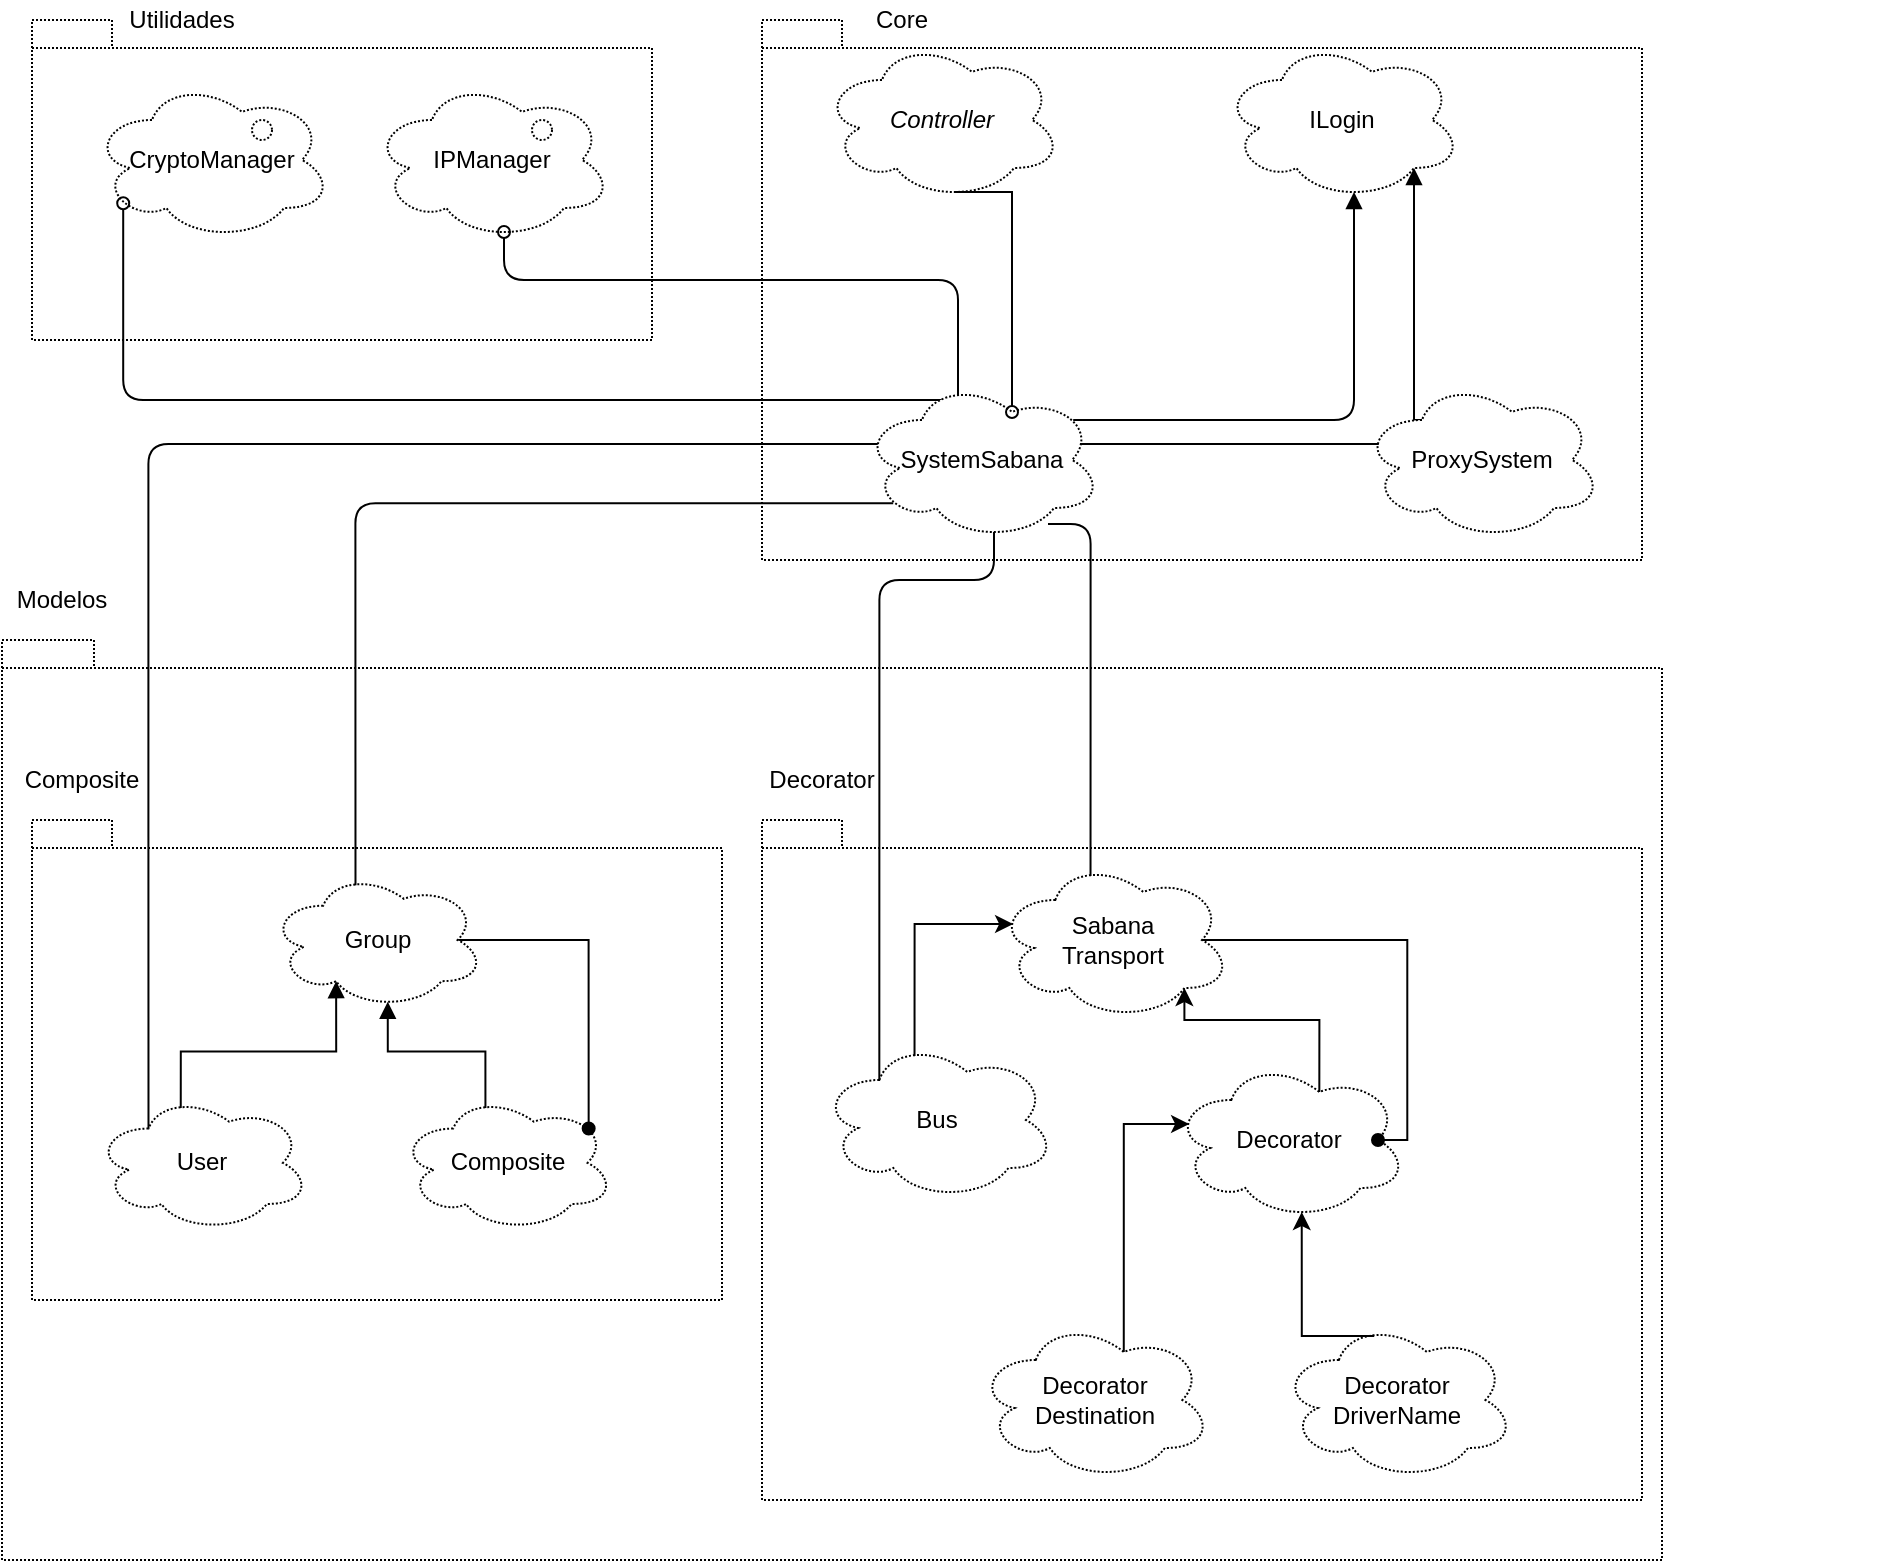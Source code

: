 <mxfile version="13.0.9" type="device"><diagram id="T1mjFjCVKs7ebCC6Nwuc" name="Page-1"><mxGraphModel dx="1355" dy="776" grid="1" gridSize="10" guides="1" tooltips="1" connect="1" arrows="1" fold="1" page="1" pageScale="1" pageWidth="850" pageHeight="1100" math="0" shadow="0"><root><mxCell id="0"/><mxCell id="1" parent="0"/><mxCell id="G5-fmXnS_2L6LkJentsp-80" value="" style="shape=folder;fontStyle=1;spacingTop=10;tabWidth=40;tabHeight=14;tabPosition=left;html=1;dashed=1;dashPattern=1 1;" vertex="1" parent="1"><mxGeometry x="10" y="320" width="830" height="460" as="geometry"/></mxCell><mxCell id="G5-fmXnS_2L6LkJentsp-72" value="" style="shape=folder;fontStyle=1;spacingTop=10;tabWidth=40;tabHeight=14;tabPosition=left;html=1;dashed=1;dashPattern=1 1;" vertex="1" parent="1"><mxGeometry x="390" y="10" width="440" height="270" as="geometry"/></mxCell><mxCell id="G5-fmXnS_2L6LkJentsp-55" value="" style="group" vertex="1" connectable="0" parent="1"><mxGeometry x="25" y="10" width="310" height="160" as="geometry"/></mxCell><mxCell id="G5-fmXnS_2L6LkJentsp-54" value="" style="shape=folder;fontStyle=1;spacingTop=10;tabWidth=40;tabHeight=14;tabPosition=left;html=1;dashed=1;dashPattern=1 1;" vertex="1" parent="G5-fmXnS_2L6LkJentsp-55"><mxGeometry width="310" height="160" as="geometry"/></mxCell><mxCell id="G5-fmXnS_2L6LkJentsp-8" value="" style="group" vertex="1" connectable="0" parent="G5-fmXnS_2L6LkJentsp-55"><mxGeometry x="170" y="30" width="120" height="80" as="geometry"/></mxCell><mxCell id="G5-fmXnS_2L6LkJentsp-3" value="&lt;div&gt;IPManager&lt;/div&gt;" style="ellipse;shape=cloud;whiteSpace=wrap;html=1;dashed=1;dashPattern=1 1;" vertex="1" parent="G5-fmXnS_2L6LkJentsp-8"><mxGeometry width="120" height="80" as="geometry"/></mxCell><mxCell id="G5-fmXnS_2L6LkJentsp-2" value="" style="ellipse;whiteSpace=wrap;html=1;aspect=fixed;dashed=1;dashPattern=1 1;" vertex="1" parent="G5-fmXnS_2L6LkJentsp-8"><mxGeometry x="80" y="20" width="10" height="10" as="geometry"/></mxCell><mxCell id="G5-fmXnS_2L6LkJentsp-51" value="" style="group" vertex="1" connectable="0" parent="G5-fmXnS_2L6LkJentsp-55"><mxGeometry x="30" y="30" width="120" height="80" as="geometry"/></mxCell><mxCell id="G5-fmXnS_2L6LkJentsp-52" value="CryptoManager" style="ellipse;shape=cloud;whiteSpace=wrap;html=1;dashed=1;dashPattern=1 1;" vertex="1" parent="G5-fmXnS_2L6LkJentsp-51"><mxGeometry width="120" height="80" as="geometry"/></mxCell><mxCell id="G5-fmXnS_2L6LkJentsp-53" value="" style="ellipse;whiteSpace=wrap;html=1;aspect=fixed;dashed=1;dashPattern=1 1;" vertex="1" parent="G5-fmXnS_2L6LkJentsp-51"><mxGeometry x="80" y="20" width="10" height="10" as="geometry"/></mxCell><mxCell id="G5-fmXnS_2L6LkJentsp-76" value="Utilidades" style="text;html=1;strokeColor=none;fillColor=none;align=center;verticalAlign=middle;whiteSpace=wrap;rounded=0;dashed=1;dashPattern=1 1;" vertex="1" parent="G5-fmXnS_2L6LkJentsp-55"><mxGeometry x="55" y="-10" width="40" height="20" as="geometry"/></mxCell><mxCell id="G5-fmXnS_2L6LkJentsp-34" value="" style="group" vertex="1" connectable="0" parent="1"><mxGeometry x="510" y="410" width="450" height="340" as="geometry"/></mxCell><mxCell id="G5-fmXnS_2L6LkJentsp-82" value="" style="group" vertex="1" connectable="0" parent="G5-fmXnS_2L6LkJentsp-34"><mxGeometry x="-120" width="440" height="340" as="geometry"/></mxCell><mxCell id="G5-fmXnS_2L6LkJentsp-23" value="" style="shape=folder;fontStyle=1;spacingTop=10;tabWidth=40;tabHeight=14;tabPosition=left;html=1;dashed=1;dashPattern=1 1;" vertex="1" parent="G5-fmXnS_2L6LkJentsp-82"><mxGeometry width="440" height="340" as="geometry"/></mxCell><mxCell id="G5-fmXnS_2L6LkJentsp-13" value="Bus" style="ellipse;shape=cloud;whiteSpace=wrap;html=1;dashed=1;dashPattern=1 1;" vertex="1" parent="G5-fmXnS_2L6LkJentsp-82"><mxGeometry x="29.333" y="110" width="117.333" height="80" as="geometry"/></mxCell><mxCell id="G5-fmXnS_2L6LkJentsp-14" value="Decorator" style="ellipse;shape=cloud;whiteSpace=wrap;html=1;dashed=1;dashPattern=1 1;" vertex="1" parent="G5-fmXnS_2L6LkJentsp-82"><mxGeometry x="205.333" y="120" width="117.333" height="80" as="geometry"/></mxCell><mxCell id="G5-fmXnS_2L6LkJentsp-15" value="&lt;div&gt;Decorator&lt;/div&gt;&lt;div&gt;Destination&lt;/div&gt;" style="ellipse;shape=cloud;whiteSpace=wrap;html=1;dashed=1;dashPattern=1 1;" vertex="1" parent="G5-fmXnS_2L6LkJentsp-82"><mxGeometry x="107.556" y="250" width="117.333" height="80" as="geometry"/></mxCell><mxCell id="G5-fmXnS_2L6LkJentsp-16" value="&lt;div&gt;Decorator&lt;/div&gt;&lt;div&gt;DriverName&lt;/div&gt;" style="ellipse;shape=cloud;whiteSpace=wrap;html=1;dashed=1;dashPattern=1 1;" vertex="1" parent="G5-fmXnS_2L6LkJentsp-82"><mxGeometry x="259.111" y="250" width="117.333" height="80" as="geometry"/></mxCell><mxCell id="G5-fmXnS_2L6LkJentsp-17" value="&lt;div&gt;Sabana&lt;/div&gt;&lt;div&gt;Transport&lt;br&gt;&lt;/div&gt;" style="ellipse;shape=cloud;whiteSpace=wrap;html=1;dashed=1;dashPattern=1 1;" vertex="1" parent="G5-fmXnS_2L6LkJentsp-82"><mxGeometry x="117.333" y="20" width="117.333" height="80" as="geometry"/></mxCell><mxCell id="G5-fmXnS_2L6LkJentsp-27" style="edgeStyle=orthogonalEdgeStyle;rounded=0;orthogonalLoop=1;jettySize=auto;html=1;exitX=0.625;exitY=0.2;exitDx=0;exitDy=0;exitPerimeter=0;entryX=0.07;entryY=0.4;entryDx=0;entryDy=0;entryPerimeter=0;" edge="1" parent="G5-fmXnS_2L6LkJentsp-82" source="G5-fmXnS_2L6LkJentsp-15" target="G5-fmXnS_2L6LkJentsp-14"><mxGeometry relative="1" as="geometry"><Array as="points"><mxPoint x="180.889" y="152"/></Array></mxGeometry></mxCell><mxCell id="G5-fmXnS_2L6LkJentsp-28" style="edgeStyle=orthogonalEdgeStyle;rounded=0;orthogonalLoop=1;jettySize=auto;html=1;exitX=0.4;exitY=0.1;exitDx=0;exitDy=0;exitPerimeter=0;entryX=0.55;entryY=0.95;entryDx=0;entryDy=0;entryPerimeter=0;" edge="1" parent="G5-fmXnS_2L6LkJentsp-82" source="G5-fmXnS_2L6LkJentsp-16" target="G5-fmXnS_2L6LkJentsp-14"><mxGeometry relative="1" as="geometry"><Array as="points"><mxPoint x="269.867" y="258"/></Array></mxGeometry></mxCell><mxCell id="G5-fmXnS_2L6LkJentsp-29" style="edgeStyle=orthogonalEdgeStyle;rounded=0;orthogonalLoop=1;jettySize=auto;html=1;exitX=0.875;exitY=0.5;exitDx=0;exitDy=0;exitPerimeter=0;entryX=0.875;entryY=0.5;entryDx=0;entryDy=0;entryPerimeter=0;endArrow=oval;endFill=1;" edge="1" parent="G5-fmXnS_2L6LkJentsp-82" source="G5-fmXnS_2L6LkJentsp-17" target="G5-fmXnS_2L6LkJentsp-14"><mxGeometry relative="1" as="geometry"><Array as="points"><mxPoint x="322.667" y="60"/><mxPoint x="322.667" y="160"/></Array></mxGeometry></mxCell><mxCell id="G5-fmXnS_2L6LkJentsp-25" style="edgeStyle=orthogonalEdgeStyle;rounded=0;orthogonalLoop=1;jettySize=auto;html=1;exitX=0.4;exitY=0.1;exitDx=0;exitDy=0;exitPerimeter=0;entryX=0.07;entryY=0.4;entryDx=0;entryDy=0;entryPerimeter=0;" edge="1" parent="G5-fmXnS_2L6LkJentsp-82" source="G5-fmXnS_2L6LkJentsp-13" target="G5-fmXnS_2L6LkJentsp-17"><mxGeometry relative="1" as="geometry"><Array as="points"><mxPoint x="76.267" y="52"/></Array></mxGeometry></mxCell><mxCell id="G5-fmXnS_2L6LkJentsp-26" style="edgeStyle=orthogonalEdgeStyle;rounded=0;orthogonalLoop=1;jettySize=auto;html=1;entryX=0.8;entryY=0.8;entryDx=0;entryDy=0;entryPerimeter=0;exitX=0.625;exitY=0.2;exitDx=0;exitDy=0;exitPerimeter=0;" edge="1" parent="G5-fmXnS_2L6LkJentsp-82" source="G5-fmXnS_2L6LkJentsp-14" target="G5-fmXnS_2L6LkJentsp-17"><mxGeometry relative="1" as="geometry"/></mxCell><mxCell id="G5-fmXnS_2L6LkJentsp-35" value="" style="group" vertex="1" connectable="0" parent="1"><mxGeometry x="25" y="410" width="345" height="240" as="geometry"/></mxCell><mxCell id="G5-fmXnS_2L6LkJentsp-30" value="" style="shape=folder;fontStyle=1;spacingTop=10;tabWidth=40;tabHeight=14;tabPosition=left;html=1;dashed=1;dashPattern=1 1;" vertex="1" parent="G5-fmXnS_2L6LkJentsp-35"><mxGeometry width="345" height="240" as="geometry"/></mxCell><mxCell id="G5-fmXnS_2L6LkJentsp-12" value="User" style="ellipse;shape=cloud;whiteSpace=wrap;html=1;dashed=1;dashPattern=1 1;" vertex="1" parent="G5-fmXnS_2L6LkJentsp-35"><mxGeometry x="31.364" y="137.143" width="107.532" height="68.571" as="geometry"/></mxCell><mxCell id="G5-fmXnS_2L6LkJentsp-18" value="Composite" style="ellipse;shape=cloud;whiteSpace=wrap;html=1;dashed=1;dashPattern=1 1;" vertex="1" parent="G5-fmXnS_2L6LkJentsp-35"><mxGeometry x="183.701" y="137.143" width="107.532" height="68.571" as="geometry"/></mxCell><mxCell id="G5-fmXnS_2L6LkJentsp-33" style="edgeStyle=orthogonalEdgeStyle;rounded=0;orthogonalLoop=1;jettySize=auto;html=1;exitX=0.875;exitY=0.5;exitDx=0;exitDy=0;exitPerimeter=0;entryX=0.88;entryY=0.25;entryDx=0;entryDy=0;entryPerimeter=0;endArrow=oval;endFill=1;" edge="1" parent="G5-fmXnS_2L6LkJentsp-35" source="G5-fmXnS_2L6LkJentsp-19" target="G5-fmXnS_2L6LkJentsp-18"><mxGeometry relative="1" as="geometry"><Array as="points"><mxPoint x="278.688" y="60"/></Array></mxGeometry></mxCell><mxCell id="G5-fmXnS_2L6LkJentsp-19" value="Group" style="ellipse;shape=cloud;whiteSpace=wrap;html=1;dashed=1;dashPattern=1 1;" vertex="1" parent="G5-fmXnS_2L6LkJentsp-35"><mxGeometry x="118.734" y="25.714" width="107.532" height="68.571" as="geometry"/></mxCell><mxCell id="G5-fmXnS_2L6LkJentsp-31" style="edgeStyle=orthogonalEdgeStyle;rounded=0;orthogonalLoop=1;jettySize=auto;html=1;exitX=0.4;exitY=0.1;exitDx=0;exitDy=0;exitPerimeter=0;entryX=0.31;entryY=0.8;entryDx=0;entryDy=0;entryPerimeter=0;endArrow=block;endFill=1;" edge="1" parent="G5-fmXnS_2L6LkJentsp-35" source="G5-fmXnS_2L6LkJentsp-12" target="G5-fmXnS_2L6LkJentsp-19"><mxGeometry relative="1" as="geometry"/></mxCell><mxCell id="G5-fmXnS_2L6LkJentsp-32" style="edgeStyle=orthogonalEdgeStyle;rounded=0;orthogonalLoop=1;jettySize=auto;html=1;exitX=0.4;exitY=0.1;exitDx=0;exitDy=0;exitPerimeter=0;entryX=0.55;entryY=0.95;entryDx=0;entryDy=0;entryPerimeter=0;endArrow=block;endFill=1;" edge="1" parent="G5-fmXnS_2L6LkJentsp-35" source="G5-fmXnS_2L6LkJentsp-18" target="G5-fmXnS_2L6LkJentsp-19"><mxGeometry relative="1" as="geometry"/></mxCell><mxCell id="G5-fmXnS_2L6LkJentsp-1" value="&lt;i&gt;Controller&lt;/i&gt;" style="ellipse;shape=cloud;whiteSpace=wrap;html=1;dashed=1;dashPattern=1 1;" vertex="1" parent="1"><mxGeometry x="420" y="20" width="120" height="80" as="geometry"/></mxCell><mxCell id="G5-fmXnS_2L6LkJentsp-20" value="ILogin" style="ellipse;shape=cloud;whiteSpace=wrap;html=1;dashed=1;dashPattern=1 1;" vertex="1" parent="1"><mxGeometry x="620" y="20" width="120" height="80" as="geometry"/></mxCell><mxCell id="G5-fmXnS_2L6LkJentsp-62" style="edgeStyle=orthogonalEdgeStyle;rounded=0;orthogonalLoop=1;jettySize=auto;html=1;exitX=0.25;exitY=0.25;exitDx=0;exitDy=0;exitPerimeter=0;entryX=0.8;entryY=0.8;entryDx=0;entryDy=0;entryPerimeter=0;endArrow=block;endFill=1;" edge="1" parent="1" source="G5-fmXnS_2L6LkJentsp-21" target="G5-fmXnS_2L6LkJentsp-20"><mxGeometry relative="1" as="geometry"><Array as="points"><mxPoint x="716" y="210"/></Array></mxGeometry></mxCell><mxCell id="G5-fmXnS_2L6LkJentsp-21" value="ProxySystem" style="ellipse;shape=cloud;whiteSpace=wrap;html=1;dashed=1;dashPattern=1 1;" vertex="1" parent="1"><mxGeometry x="690" y="190" width="120" height="80" as="geometry"/></mxCell><mxCell id="G5-fmXnS_2L6LkJentsp-36" style="edgeStyle=orthogonalEdgeStyle;rounded=1;orthogonalLoop=1;jettySize=auto;html=1;exitX=0.13;exitY=0.77;exitDx=0;exitDy=0;exitPerimeter=0;entryX=0.4;entryY=0.1;entryDx=0;entryDy=0;entryPerimeter=0;endArrow=none;endFill=0;" edge="1" parent="1" source="G5-fmXnS_2L6LkJentsp-22" target="G5-fmXnS_2L6LkJentsp-19"><mxGeometry relative="1" as="geometry"/></mxCell><mxCell id="G5-fmXnS_2L6LkJentsp-37" style="edgeStyle=orthogonalEdgeStyle;rounded=1;orthogonalLoop=1;jettySize=auto;html=1;exitX=0.07;exitY=0.4;exitDx=0;exitDy=0;exitPerimeter=0;entryX=0.25;entryY=0.25;entryDx=0;entryDy=0;entryPerimeter=0;endArrow=none;endFill=0;" edge="1" parent="1" source="G5-fmXnS_2L6LkJentsp-22" target="G5-fmXnS_2L6LkJentsp-12"><mxGeometry relative="1" as="geometry"/></mxCell><mxCell id="G5-fmXnS_2L6LkJentsp-38" style="edgeStyle=orthogonalEdgeStyle;rounded=1;orthogonalLoop=1;jettySize=auto;html=1;exitX=0.775;exitY=0.9;exitDx=0;exitDy=0;exitPerimeter=0;entryX=0.4;entryY=0.1;entryDx=0;entryDy=0;entryPerimeter=0;endArrow=none;endFill=0;" edge="1" parent="1" source="G5-fmXnS_2L6LkJentsp-22" target="G5-fmXnS_2L6LkJentsp-17"><mxGeometry relative="1" as="geometry"><Array as="points"><mxPoint x="554" y="262"/></Array></mxGeometry></mxCell><mxCell id="G5-fmXnS_2L6LkJentsp-40" style="edgeStyle=orthogonalEdgeStyle;rounded=1;orthogonalLoop=1;jettySize=auto;html=1;exitX=0.55;exitY=0.95;exitDx=0;exitDy=0;exitPerimeter=0;entryX=0.25;entryY=0.25;entryDx=0;entryDy=0;entryPerimeter=0;endArrow=none;endFill=0;" edge="1" parent="1" source="G5-fmXnS_2L6LkJentsp-22" target="G5-fmXnS_2L6LkJentsp-13"><mxGeometry relative="1" as="geometry"><Array as="points"><mxPoint x="506" y="290"/><mxPoint x="449" y="290"/></Array></mxGeometry></mxCell><mxCell id="G5-fmXnS_2L6LkJentsp-56" style="edgeStyle=orthogonalEdgeStyle;rounded=1;orthogonalLoop=1;jettySize=auto;html=1;exitX=0.4;exitY=0.1;exitDx=0;exitDy=0;exitPerimeter=0;entryX=0.13;entryY=0.77;entryDx=0;entryDy=0;entryPerimeter=0;endArrow=oval;endFill=0;" edge="1" parent="1" source="G5-fmXnS_2L6LkJentsp-22" target="G5-fmXnS_2L6LkJentsp-52"><mxGeometry relative="1" as="geometry"><Array as="points"><mxPoint x="488" y="200"/><mxPoint x="71" y="200"/></Array></mxGeometry></mxCell><mxCell id="G5-fmXnS_2L6LkJentsp-57" style="edgeStyle=orthogonalEdgeStyle;rounded=1;orthogonalLoop=1;jettySize=auto;html=1;exitX=0.4;exitY=0.1;exitDx=0;exitDy=0;exitPerimeter=0;entryX=0.55;entryY=0.95;entryDx=0;entryDy=0;entryPerimeter=0;endArrow=oval;endFill=0;" edge="1" parent="1" source="G5-fmXnS_2L6LkJentsp-22" target="G5-fmXnS_2L6LkJentsp-3"><mxGeometry relative="1" as="geometry"><Array as="points"><mxPoint x="488" y="140"/><mxPoint x="261" y="140"/></Array></mxGeometry></mxCell><mxCell id="G5-fmXnS_2L6LkJentsp-58" style="edgeStyle=orthogonalEdgeStyle;rounded=1;orthogonalLoop=1;jettySize=auto;html=1;exitX=0.88;exitY=0.25;exitDx=0;exitDy=0;exitPerimeter=0;entryX=0.55;entryY=0.95;entryDx=0;entryDy=0;entryPerimeter=0;endArrow=block;endFill=1;" edge="1" parent="1" source="G5-fmXnS_2L6LkJentsp-22" target="G5-fmXnS_2L6LkJentsp-20"><mxGeometry relative="1" as="geometry"/></mxCell><mxCell id="G5-fmXnS_2L6LkJentsp-22" value="SystemSabana" style="ellipse;shape=cloud;whiteSpace=wrap;html=1;dashed=1;dashPattern=1 1;" vertex="1" parent="1"><mxGeometry x="440" y="190" width="120" height="80" as="geometry"/></mxCell><mxCell id="G5-fmXnS_2L6LkJentsp-60" style="edgeStyle=orthogonalEdgeStyle;rounded=0;orthogonalLoop=1;jettySize=auto;html=1;exitX=0.07;exitY=0.4;exitDx=0;exitDy=0;exitPerimeter=0;entryX=0.908;entryY=0.4;entryDx=0;entryDy=0;entryPerimeter=0;endArrow=none;endFill=0;" edge="1" parent="1" source="G5-fmXnS_2L6LkJentsp-21" target="G5-fmXnS_2L6LkJentsp-22"><mxGeometry relative="1" as="geometry"><Array as="points"/></mxGeometry></mxCell><mxCell id="G5-fmXnS_2L6LkJentsp-63" style="edgeStyle=orthogonalEdgeStyle;rounded=0;orthogonalLoop=1;jettySize=auto;html=1;exitX=0.55;exitY=0.95;exitDx=0;exitDy=0;exitPerimeter=0;entryX=0.625;entryY=0.2;entryDx=0;entryDy=0;entryPerimeter=0;endArrow=oval;endFill=0;" edge="1" parent="1" source="G5-fmXnS_2L6LkJentsp-1" target="G5-fmXnS_2L6LkJentsp-22"><mxGeometry relative="1" as="geometry"><Array as="points"><mxPoint x="515" y="96"/></Array></mxGeometry></mxCell><mxCell id="G5-fmXnS_2L6LkJentsp-77" value="Core" style="text;html=1;strokeColor=none;fillColor=none;align=center;verticalAlign=middle;whiteSpace=wrap;rounded=0;dashed=1;dashPattern=1 1;" vertex="1" parent="1"><mxGeometry x="440" width="40" height="20" as="geometry"/></mxCell><mxCell id="G5-fmXnS_2L6LkJentsp-78" value="Composite" style="text;html=1;strokeColor=none;fillColor=none;align=center;verticalAlign=middle;whiteSpace=wrap;rounded=0;dashed=1;dashPattern=1 1;" vertex="1" parent="1"><mxGeometry x="30" y="380" width="40" height="20" as="geometry"/></mxCell><mxCell id="G5-fmXnS_2L6LkJentsp-79" value="Decorator" style="text;html=1;strokeColor=none;fillColor=none;align=center;verticalAlign=middle;whiteSpace=wrap;rounded=0;dashed=1;dashPattern=1 1;" vertex="1" parent="1"><mxGeometry x="400" y="380" width="40" height="20" as="geometry"/></mxCell><mxCell id="G5-fmXnS_2L6LkJentsp-81" value="Modelos" style="text;html=1;strokeColor=none;fillColor=none;align=center;verticalAlign=middle;whiteSpace=wrap;rounded=0;dashed=1;dashPattern=1 1;" vertex="1" parent="1"><mxGeometry x="20" y="290" width="40" height="20" as="geometry"/></mxCell></root></mxGraphModel></diagram></mxfile>